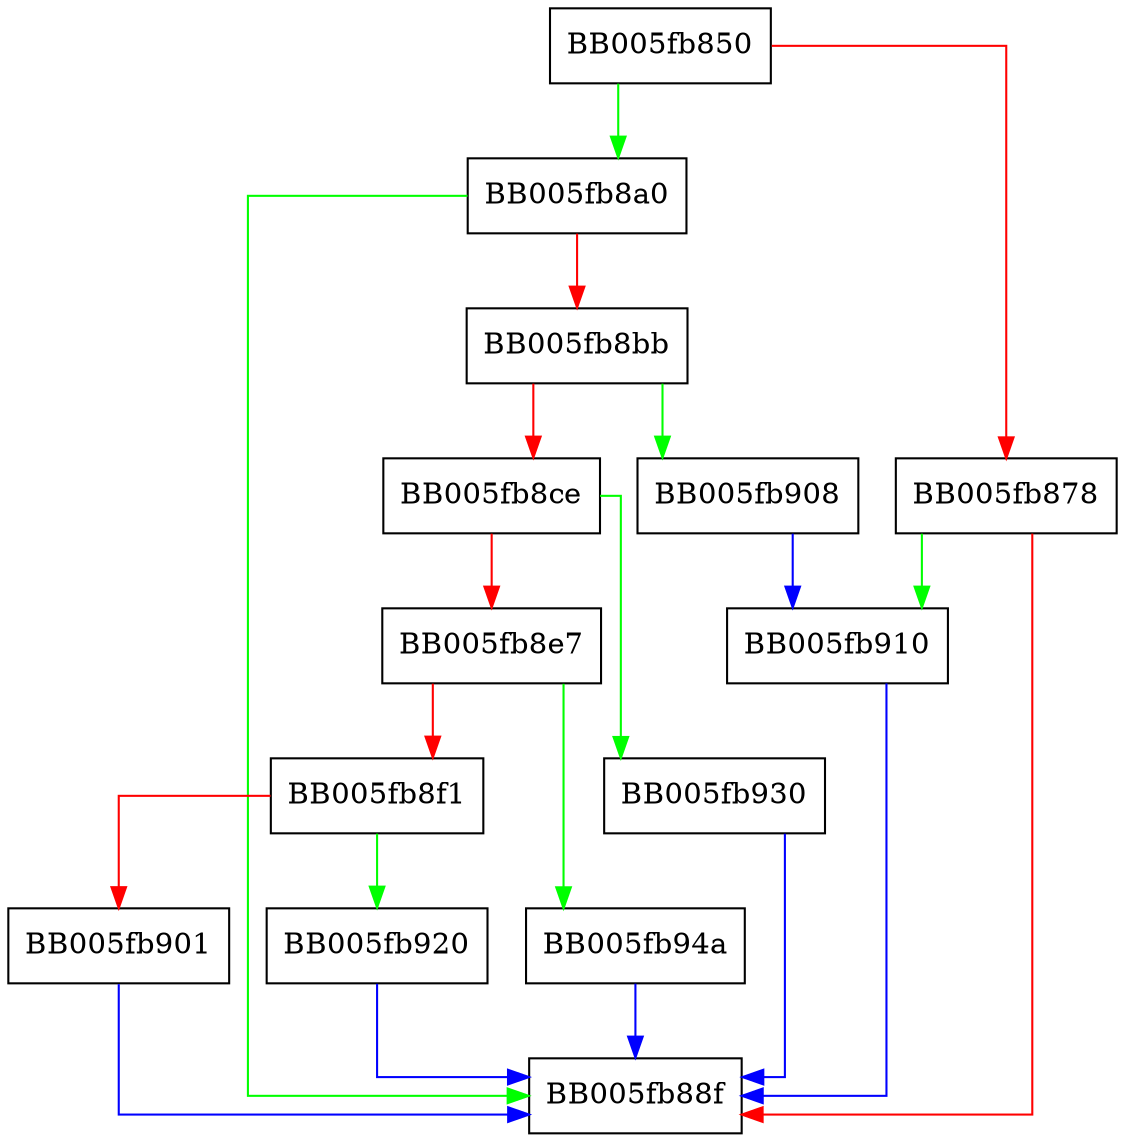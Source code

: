 digraph OSSL_PROVIDER_try_load_ex {
  node [shape="box"];
  graph [splines=ortho];
  BB005fb850 -> BB005fb8a0 [color="green"];
  BB005fb850 -> BB005fb878 [color="red"];
  BB005fb878 -> BB005fb910 [color="green"];
  BB005fb878 -> BB005fb88f [color="red"];
  BB005fb8a0 -> BB005fb88f [color="green"];
  BB005fb8a0 -> BB005fb8bb [color="red"];
  BB005fb8bb -> BB005fb908 [color="green"];
  BB005fb8bb -> BB005fb8ce [color="red"];
  BB005fb8ce -> BB005fb930 [color="green"];
  BB005fb8ce -> BB005fb8e7 [color="red"];
  BB005fb8e7 -> BB005fb94a [color="green"];
  BB005fb8e7 -> BB005fb8f1 [color="red"];
  BB005fb8f1 -> BB005fb920 [color="green"];
  BB005fb8f1 -> BB005fb901 [color="red"];
  BB005fb901 -> BB005fb88f [color="blue"];
  BB005fb908 -> BB005fb910 [color="blue"];
  BB005fb910 -> BB005fb88f [color="blue"];
  BB005fb920 -> BB005fb88f [color="blue"];
  BB005fb930 -> BB005fb88f [color="blue"];
  BB005fb94a -> BB005fb88f [color="blue"];
}